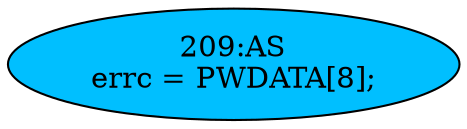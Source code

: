 strict digraph "" {
	node [label="\N"];
	"209:AS"	 [ast="<pyverilog.vparser.ast.Assign object at 0x7f79abcaefd0>",
		def_var="['errc']",
		fillcolor=deepskyblue,
		label="209:AS
errc = PWDATA[8];",
		statements="[]",
		style=filled,
		typ=Assign,
		use_var="['PWDATA']"];
}
